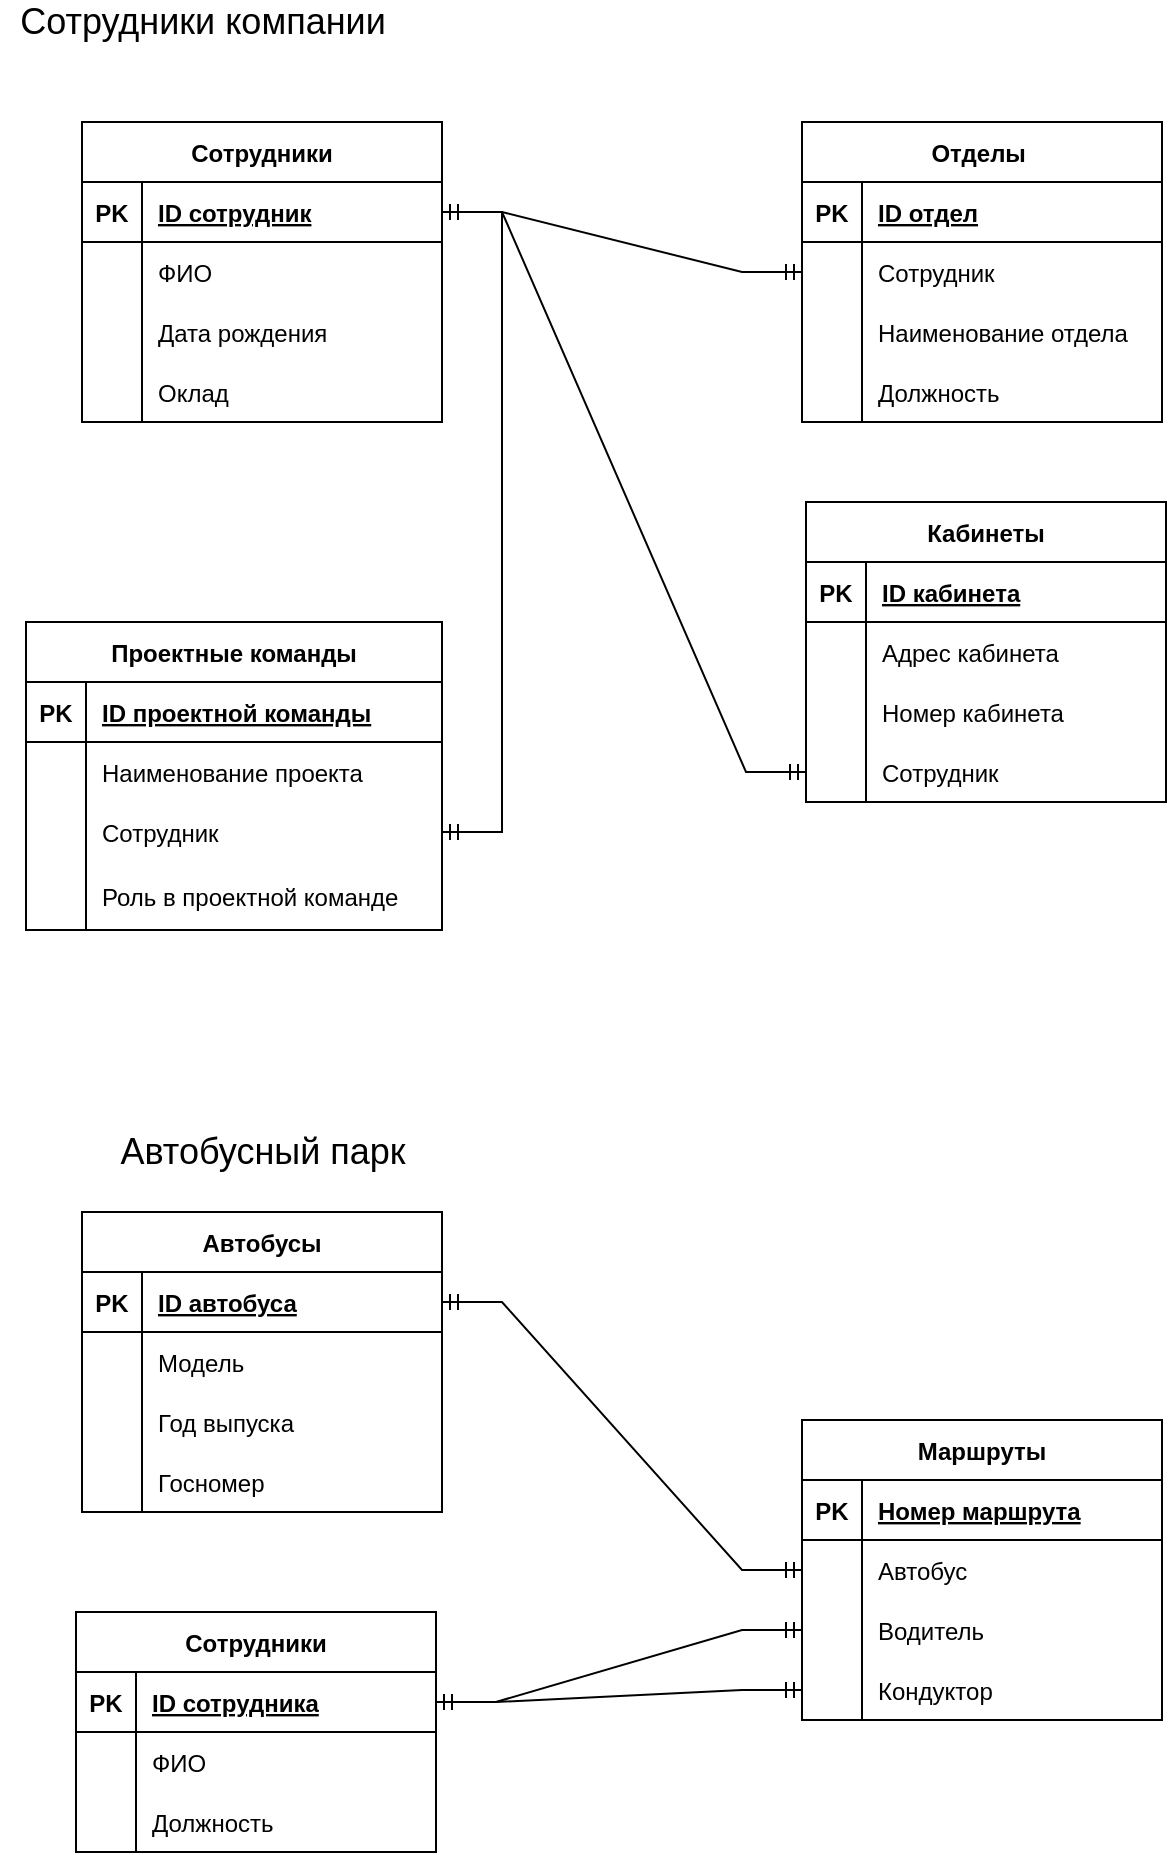 <mxfile version="17.4.0" type="github"><diagram id="qnZQpc9GnMpOk8uq-WOU" name="Page-2"><mxGraphModel dx="1422" dy="789" grid="0" gridSize="10" guides="1" tooltips="1" connect="1" arrows="1" fold="1" page="0" pageScale="1" pageWidth="827" pageHeight="1169" math="0" shadow="0"><root><mxCell id="0"/><mxCell id="1" parent="0"/><mxCell id="V-M8DeIxhiMRwdZNotR7-1" value="Сотрудники" style="shape=table;startSize=30;container=1;collapsible=1;childLayout=tableLayout;fixedRows=1;rowLines=0;fontStyle=1;align=center;resizeLast=1;swimlaneLine=1;shadow=0;" parent="1" vertex="1"><mxGeometry x="80" y="80" width="180" height="150" as="geometry"><mxRectangle x="110" y="150" width="100" height="30" as="alternateBounds"/></mxGeometry></mxCell><mxCell id="V-M8DeIxhiMRwdZNotR7-2" value="" style="shape=tableRow;horizontal=0;startSize=0;swimlaneHead=0;swimlaneBody=0;fillColor=none;collapsible=0;dropTarget=0;points=[[0,0.5],[1,0.5]];portConstraint=eastwest;top=0;left=0;right=0;bottom=1;" parent="V-M8DeIxhiMRwdZNotR7-1" vertex="1"><mxGeometry y="30" width="180" height="30" as="geometry"/></mxCell><mxCell id="V-M8DeIxhiMRwdZNotR7-3" value="PK" style="shape=partialRectangle;connectable=0;fillColor=none;top=0;left=0;bottom=0;right=0;fontStyle=1;overflow=hidden;" parent="V-M8DeIxhiMRwdZNotR7-2" vertex="1"><mxGeometry width="30" height="30" as="geometry"><mxRectangle width="30" height="30" as="alternateBounds"/></mxGeometry></mxCell><mxCell id="V-M8DeIxhiMRwdZNotR7-4" value="ID сотрудник" style="shape=partialRectangle;connectable=0;fillColor=none;top=0;left=0;bottom=0;right=0;align=left;spacingLeft=6;fontStyle=5;overflow=hidden;" parent="V-M8DeIxhiMRwdZNotR7-2" vertex="1"><mxGeometry x="30" width="150" height="30" as="geometry"><mxRectangle width="150" height="30" as="alternateBounds"/></mxGeometry></mxCell><mxCell id="V-M8DeIxhiMRwdZNotR7-5" value="" style="shape=tableRow;horizontal=0;startSize=0;swimlaneHead=0;swimlaneBody=0;fillColor=none;collapsible=0;dropTarget=0;points=[[0,0.5],[1,0.5]];portConstraint=eastwest;top=0;left=0;right=0;bottom=0;" parent="V-M8DeIxhiMRwdZNotR7-1" vertex="1"><mxGeometry y="60" width="180" height="30" as="geometry"/></mxCell><mxCell id="V-M8DeIxhiMRwdZNotR7-6" value="" style="shape=partialRectangle;connectable=0;fillColor=none;top=0;left=0;bottom=0;right=0;editable=1;overflow=hidden;" parent="V-M8DeIxhiMRwdZNotR7-5" vertex="1"><mxGeometry width="30" height="30" as="geometry"><mxRectangle width="30" height="30" as="alternateBounds"/></mxGeometry></mxCell><mxCell id="V-M8DeIxhiMRwdZNotR7-7" value="ФИО    " style="shape=partialRectangle;connectable=0;fillColor=none;top=0;left=0;bottom=0;right=0;align=left;spacingLeft=6;overflow=hidden;" parent="V-M8DeIxhiMRwdZNotR7-5" vertex="1"><mxGeometry x="30" width="150" height="30" as="geometry"><mxRectangle width="150" height="30" as="alternateBounds"/></mxGeometry></mxCell><mxCell id="V-M8DeIxhiMRwdZNotR7-8" value="" style="shape=tableRow;horizontal=0;startSize=0;swimlaneHead=0;swimlaneBody=0;fillColor=none;collapsible=0;dropTarget=0;points=[[0,0.5],[1,0.5]];portConstraint=eastwest;top=0;left=0;right=0;bottom=0;" parent="V-M8DeIxhiMRwdZNotR7-1" vertex="1"><mxGeometry y="90" width="180" height="30" as="geometry"/></mxCell><mxCell id="V-M8DeIxhiMRwdZNotR7-9" value="" style="shape=partialRectangle;connectable=0;fillColor=none;top=0;left=0;bottom=0;right=0;editable=1;overflow=hidden;" parent="V-M8DeIxhiMRwdZNotR7-8" vertex="1"><mxGeometry width="30" height="30" as="geometry"><mxRectangle width="30" height="30" as="alternateBounds"/></mxGeometry></mxCell><mxCell id="V-M8DeIxhiMRwdZNotR7-10" value="Дата рождения" style="shape=partialRectangle;connectable=0;fillColor=none;top=0;left=0;bottom=0;right=0;align=left;spacingLeft=6;overflow=hidden;" parent="V-M8DeIxhiMRwdZNotR7-8" vertex="1"><mxGeometry x="30" width="150" height="30" as="geometry"><mxRectangle width="150" height="30" as="alternateBounds"/></mxGeometry></mxCell><mxCell id="V-M8DeIxhiMRwdZNotR7-11" value="" style="shape=tableRow;horizontal=0;startSize=0;swimlaneHead=0;swimlaneBody=0;fillColor=none;collapsible=0;dropTarget=0;points=[[0,0.5],[1,0.5]];portConstraint=eastwest;top=0;left=0;right=0;bottom=0;" parent="V-M8DeIxhiMRwdZNotR7-1" vertex="1"><mxGeometry y="120" width="180" height="30" as="geometry"/></mxCell><mxCell id="V-M8DeIxhiMRwdZNotR7-12" value="" style="shape=partialRectangle;connectable=0;fillColor=none;top=0;left=0;bottom=0;right=0;editable=1;overflow=hidden;" parent="V-M8DeIxhiMRwdZNotR7-11" vertex="1"><mxGeometry width="30" height="30" as="geometry"><mxRectangle width="30" height="30" as="alternateBounds"/></mxGeometry></mxCell><mxCell id="V-M8DeIxhiMRwdZNotR7-13" value="" style="shape=partialRectangle;connectable=0;fillColor=none;top=0;left=0;bottom=0;right=0;align=left;spacingLeft=6;overflow=hidden;" parent="V-M8DeIxhiMRwdZNotR7-11" vertex="1"><mxGeometry x="30" width="150" height="30" as="geometry"><mxRectangle width="150" height="30" as="alternateBounds"/></mxGeometry></mxCell><mxCell id="V-M8DeIxhiMRwdZNotR7-29" value="&lt;font style=&quot;font-size: 18px&quot;&gt;Сотрудники компании&lt;/font&gt;" style="text;html=1;align=center;verticalAlign=middle;resizable=0;points=[];autosize=1;strokeColor=none;fillColor=none;" parent="1" vertex="1"><mxGeometry x="40" y="20" width="200" height="20" as="geometry"/></mxCell><mxCell id="V-M8DeIxhiMRwdZNotR7-30" value="" style="shape=tableRow;horizontal=0;startSize=0;swimlaneHead=0;swimlaneBody=0;fillColor=none;collapsible=0;dropTarget=0;points=[[0,0.5],[1,0.5]];portConstraint=eastwest;top=0;left=0;right=0;bottom=0;swimlaneLine=1;" parent="1" vertex="1"><mxGeometry x="40" y="270" width="180" height="30" as="geometry"/></mxCell><mxCell id="V-M8DeIxhiMRwdZNotR7-31" value="" style="shape=partialRectangle;connectable=0;fillColor=none;top=0;left=0;bottom=0;right=0;editable=1;overflow=hidden;" parent="V-M8DeIxhiMRwdZNotR7-30" vertex="1"><mxGeometry width="30" height="30" as="geometry"><mxRectangle width="30" height="30" as="alternateBounds"/></mxGeometry></mxCell><mxCell id="V-M8DeIxhiMRwdZNotR7-32" value="" style="shape=tableRow;horizontal=0;startSize=0;swimlaneHead=0;swimlaneBody=0;fillColor=none;collapsible=0;dropTarget=0;points=[[0,0.5],[1,0.5]];portConstraint=eastwest;top=0;left=0;right=0;bottom=0;" parent="1" vertex="1"><mxGeometry x="80" y="230" width="180" height="30" as="geometry"/></mxCell><mxCell id="V-M8DeIxhiMRwdZNotR7-33" value="" style="shape=partialRectangle;connectable=0;fillColor=none;top=0;left=0;bottom=0;right=0;editable=1;overflow=hidden;" parent="V-M8DeIxhiMRwdZNotR7-32" vertex="1"><mxGeometry width="30" height="30" as="geometry"><mxRectangle width="30" height="30" as="alternateBounds"/></mxGeometry></mxCell><mxCell id="V-M8DeIxhiMRwdZNotR7-35" value="" style="shape=tableRow;horizontal=0;startSize=0;swimlaneHead=0;swimlaneBody=0;fillColor=none;collapsible=0;dropTarget=0;points=[[0,0.5],[1,0.5]];portConstraint=eastwest;top=0;left=0;right=0;bottom=0;" parent="1" vertex="1"><mxGeometry x="80" y="260" width="180" height="30" as="geometry"/></mxCell><mxCell id="V-M8DeIxhiMRwdZNotR7-36" value="" style="shape=partialRectangle;connectable=0;fillColor=none;top=0;left=0;bottom=0;right=0;editable=1;overflow=hidden;" parent="V-M8DeIxhiMRwdZNotR7-35" vertex="1"><mxGeometry width="30" height="30" as="geometry"><mxRectangle width="30" height="30" as="alternateBounds"/></mxGeometry></mxCell><mxCell id="V-M8DeIxhiMRwdZNotR7-38" value="" style="shape=tableRow;horizontal=0;startSize=0;swimlaneHead=0;swimlaneBody=0;fillColor=none;collapsible=0;dropTarget=0;points=[[0,0.5],[1,0.5]];portConstraint=eastwest;top=0;left=0;right=0;bottom=0;" parent="1" vertex="1"><mxGeometry x="80" y="290" width="180" height="30" as="geometry"/></mxCell><mxCell id="V-M8DeIxhiMRwdZNotR7-39" value="" style="shape=partialRectangle;connectable=0;fillColor=none;top=0;left=0;bottom=0;right=0;editable=1;overflow=hidden;" parent="V-M8DeIxhiMRwdZNotR7-38" vertex="1"><mxGeometry width="30" height="30" as="geometry"><mxRectangle width="30" height="30" as="alternateBounds"/></mxGeometry></mxCell><mxCell id="V-M8DeIxhiMRwdZNotR7-41" value="Отделы " style="shape=table;startSize=30;container=1;collapsible=1;childLayout=tableLayout;fixedRows=1;rowLines=0;fontStyle=1;align=center;resizeLast=1;swimlaneLine=1;shadow=0;" parent="1" vertex="1"><mxGeometry x="440" y="80" width="180" height="150" as="geometry"><mxRectangle x="110" y="150" width="100" height="30" as="alternateBounds"/></mxGeometry></mxCell><mxCell id="V-M8DeIxhiMRwdZNotR7-42" value="" style="shape=tableRow;horizontal=0;startSize=0;swimlaneHead=0;swimlaneBody=0;fillColor=none;collapsible=0;dropTarget=0;points=[[0,0.5],[1,0.5]];portConstraint=eastwest;top=0;left=0;right=0;bottom=1;" parent="V-M8DeIxhiMRwdZNotR7-41" vertex="1"><mxGeometry y="30" width="180" height="30" as="geometry"/></mxCell><mxCell id="V-M8DeIxhiMRwdZNotR7-43" value="PK" style="shape=partialRectangle;connectable=0;fillColor=none;top=0;left=0;bottom=0;right=0;fontStyle=1;overflow=hidden;" parent="V-M8DeIxhiMRwdZNotR7-42" vertex="1"><mxGeometry width="30" height="30" as="geometry"><mxRectangle width="30" height="30" as="alternateBounds"/></mxGeometry></mxCell><mxCell id="V-M8DeIxhiMRwdZNotR7-44" value="ID отдел" style="shape=partialRectangle;connectable=0;fillColor=none;top=0;left=0;bottom=0;right=0;align=left;spacingLeft=6;fontStyle=5;overflow=hidden;" parent="V-M8DeIxhiMRwdZNotR7-42" vertex="1"><mxGeometry x="30" width="150" height="30" as="geometry"><mxRectangle width="150" height="30" as="alternateBounds"/></mxGeometry></mxCell><mxCell id="V-M8DeIxhiMRwdZNotR7-45" value="" style="shape=tableRow;horizontal=0;startSize=0;swimlaneHead=0;swimlaneBody=0;fillColor=none;collapsible=0;dropTarget=0;points=[[0,0.5],[1,0.5]];portConstraint=eastwest;top=0;left=0;right=0;bottom=0;" parent="V-M8DeIxhiMRwdZNotR7-41" vertex="1"><mxGeometry y="60" width="180" height="30" as="geometry"/></mxCell><mxCell id="V-M8DeIxhiMRwdZNotR7-46" value="" style="shape=partialRectangle;connectable=0;fillColor=none;top=0;left=0;bottom=0;right=0;editable=1;overflow=hidden;" parent="V-M8DeIxhiMRwdZNotR7-45" vertex="1"><mxGeometry width="30" height="30" as="geometry"><mxRectangle width="30" height="30" as="alternateBounds"/></mxGeometry></mxCell><mxCell id="V-M8DeIxhiMRwdZNotR7-47" value="Сотрудник" style="shape=partialRectangle;connectable=0;fillColor=none;top=0;left=0;bottom=0;right=0;align=left;spacingLeft=6;overflow=hidden;" parent="V-M8DeIxhiMRwdZNotR7-45" vertex="1"><mxGeometry x="30" width="150" height="30" as="geometry"><mxRectangle width="150" height="30" as="alternateBounds"/></mxGeometry></mxCell><mxCell id="V-M8DeIxhiMRwdZNotR7-48" value="" style="shape=tableRow;horizontal=0;startSize=0;swimlaneHead=0;swimlaneBody=0;fillColor=none;collapsible=0;dropTarget=0;points=[[0,0.5],[1,0.5]];portConstraint=eastwest;top=0;left=0;right=0;bottom=0;" parent="V-M8DeIxhiMRwdZNotR7-41" vertex="1"><mxGeometry y="90" width="180" height="30" as="geometry"/></mxCell><mxCell id="V-M8DeIxhiMRwdZNotR7-49" value="" style="shape=partialRectangle;connectable=0;fillColor=none;top=0;left=0;bottom=0;right=0;editable=1;overflow=hidden;" parent="V-M8DeIxhiMRwdZNotR7-48" vertex="1"><mxGeometry width="30" height="30" as="geometry"><mxRectangle width="30" height="30" as="alternateBounds"/></mxGeometry></mxCell><mxCell id="V-M8DeIxhiMRwdZNotR7-50" value="Наименование отдела" style="shape=partialRectangle;connectable=0;fillColor=none;top=0;left=0;bottom=0;right=0;align=left;spacingLeft=6;overflow=hidden;" parent="V-M8DeIxhiMRwdZNotR7-48" vertex="1"><mxGeometry x="30" width="150" height="30" as="geometry"><mxRectangle width="150" height="30" as="alternateBounds"/></mxGeometry></mxCell><mxCell id="V-M8DeIxhiMRwdZNotR7-51" value="" style="shape=tableRow;horizontal=0;startSize=0;swimlaneHead=0;swimlaneBody=0;fillColor=none;collapsible=0;dropTarget=0;points=[[0,0.5],[1,0.5]];portConstraint=eastwest;top=0;left=0;right=0;bottom=0;" parent="V-M8DeIxhiMRwdZNotR7-41" vertex="1"><mxGeometry y="120" width="180" height="30" as="geometry"/></mxCell><mxCell id="V-M8DeIxhiMRwdZNotR7-52" value="" style="shape=partialRectangle;connectable=0;fillColor=none;top=0;left=0;bottom=0;right=0;editable=1;overflow=hidden;" parent="V-M8DeIxhiMRwdZNotR7-51" vertex="1"><mxGeometry width="30" height="30" as="geometry"><mxRectangle width="30" height="30" as="alternateBounds"/></mxGeometry></mxCell><mxCell id="V-M8DeIxhiMRwdZNotR7-53" value="Должность" style="shape=partialRectangle;connectable=0;fillColor=none;top=0;left=0;bottom=0;right=0;align=left;spacingLeft=6;overflow=hidden;" parent="V-M8DeIxhiMRwdZNotR7-51" vertex="1"><mxGeometry x="30" width="150" height="30" as="geometry"><mxRectangle width="150" height="30" as="alternateBounds"/></mxGeometry></mxCell><mxCell id="V-M8DeIxhiMRwdZNotR7-64" value="" style="edgeStyle=entityRelationEdgeStyle;fontSize=12;html=1;endArrow=ERmandOne;startArrow=ERmandOne;rounded=0;entryX=0;entryY=0.5;entryDx=0;entryDy=0;exitX=1;exitY=0.5;exitDx=0;exitDy=0;" parent="1" source="V-M8DeIxhiMRwdZNotR7-2" target="V-M8DeIxhiMRwdZNotR7-45" edge="1"><mxGeometry width="100" height="100" relative="1" as="geometry"><mxPoint x="360" y="250" as="sourcePoint"/><mxPoint x="460" y="150" as="targetPoint"/></mxGeometry></mxCell><mxCell id="V-M8DeIxhiMRwdZNotR7-66" value="Кабинеты" style="shape=table;startSize=30;container=1;collapsible=1;childLayout=tableLayout;fixedRows=1;rowLines=0;fontStyle=1;align=center;resizeLast=1;swimlaneLine=1;shadow=0;" parent="1" vertex="1"><mxGeometry x="442" y="270" width="180" height="150" as="geometry"><mxRectangle x="110" y="150" width="100" height="30" as="alternateBounds"/></mxGeometry></mxCell><mxCell id="V-M8DeIxhiMRwdZNotR7-67" value="" style="shape=tableRow;horizontal=0;startSize=0;swimlaneHead=0;swimlaneBody=0;fillColor=none;collapsible=0;dropTarget=0;points=[[0,0.5],[1,0.5]];portConstraint=eastwest;top=0;left=0;right=0;bottom=1;" parent="V-M8DeIxhiMRwdZNotR7-66" vertex="1"><mxGeometry y="30" width="180" height="30" as="geometry"/></mxCell><mxCell id="V-M8DeIxhiMRwdZNotR7-68" value="PK" style="shape=partialRectangle;connectable=0;fillColor=none;top=0;left=0;bottom=0;right=0;fontStyle=1;overflow=hidden;" parent="V-M8DeIxhiMRwdZNotR7-67" vertex="1"><mxGeometry width="30" height="30" as="geometry"><mxRectangle width="30" height="30" as="alternateBounds"/></mxGeometry></mxCell><mxCell id="V-M8DeIxhiMRwdZNotR7-69" value="ID кабинета" style="shape=partialRectangle;connectable=0;fillColor=none;top=0;left=0;bottom=0;right=0;align=left;spacingLeft=6;fontStyle=5;overflow=hidden;" parent="V-M8DeIxhiMRwdZNotR7-67" vertex="1"><mxGeometry x="30" width="150" height="30" as="geometry"><mxRectangle width="150" height="30" as="alternateBounds"/></mxGeometry></mxCell><mxCell id="V-M8DeIxhiMRwdZNotR7-70" value="" style="shape=tableRow;horizontal=0;startSize=0;swimlaneHead=0;swimlaneBody=0;fillColor=none;collapsible=0;dropTarget=0;points=[[0,0.5],[1,0.5]];portConstraint=eastwest;top=0;left=0;right=0;bottom=0;" parent="V-M8DeIxhiMRwdZNotR7-66" vertex="1"><mxGeometry y="60" width="180" height="30" as="geometry"/></mxCell><mxCell id="V-M8DeIxhiMRwdZNotR7-71" value="" style="shape=partialRectangle;connectable=0;fillColor=none;top=0;left=0;bottom=0;right=0;editable=1;overflow=hidden;" parent="V-M8DeIxhiMRwdZNotR7-70" vertex="1"><mxGeometry width="30" height="30" as="geometry"><mxRectangle width="30" height="30" as="alternateBounds"/></mxGeometry></mxCell><mxCell id="V-M8DeIxhiMRwdZNotR7-72" value="Адрес кабинета" style="shape=partialRectangle;connectable=0;fillColor=none;top=0;left=0;bottom=0;right=0;align=left;spacingLeft=6;overflow=hidden;" parent="V-M8DeIxhiMRwdZNotR7-70" vertex="1"><mxGeometry x="30" width="150" height="30" as="geometry"><mxRectangle width="150" height="30" as="alternateBounds"/></mxGeometry></mxCell><mxCell id="V-M8DeIxhiMRwdZNotR7-73" value="" style="shape=tableRow;horizontal=0;startSize=0;swimlaneHead=0;swimlaneBody=0;fillColor=none;collapsible=0;dropTarget=0;points=[[0,0.5],[1,0.5]];portConstraint=eastwest;top=0;left=0;right=0;bottom=0;" parent="V-M8DeIxhiMRwdZNotR7-66" vertex="1"><mxGeometry y="90" width="180" height="30" as="geometry"/></mxCell><mxCell id="V-M8DeIxhiMRwdZNotR7-74" value="" style="shape=partialRectangle;connectable=0;fillColor=none;top=0;left=0;bottom=0;right=0;editable=1;overflow=hidden;" parent="V-M8DeIxhiMRwdZNotR7-73" vertex="1"><mxGeometry width="30" height="30" as="geometry"><mxRectangle width="30" height="30" as="alternateBounds"/></mxGeometry></mxCell><mxCell id="V-M8DeIxhiMRwdZNotR7-75" value="Номер кабинета" style="shape=partialRectangle;connectable=0;fillColor=none;top=0;left=0;bottom=0;right=0;align=left;spacingLeft=6;overflow=hidden;" parent="V-M8DeIxhiMRwdZNotR7-73" vertex="1"><mxGeometry x="30" width="150" height="30" as="geometry"><mxRectangle width="150" height="30" as="alternateBounds"/></mxGeometry></mxCell><mxCell id="V-M8DeIxhiMRwdZNotR7-76" value="" style="shape=tableRow;horizontal=0;startSize=0;swimlaneHead=0;swimlaneBody=0;fillColor=none;collapsible=0;dropTarget=0;points=[[0,0.5],[1,0.5]];portConstraint=eastwest;top=0;left=0;right=0;bottom=0;" parent="V-M8DeIxhiMRwdZNotR7-66" vertex="1"><mxGeometry y="120" width="180" height="30" as="geometry"/></mxCell><mxCell id="V-M8DeIxhiMRwdZNotR7-77" value="" style="shape=partialRectangle;connectable=0;fillColor=none;top=0;left=0;bottom=0;right=0;editable=1;overflow=hidden;" parent="V-M8DeIxhiMRwdZNotR7-76" vertex="1"><mxGeometry width="30" height="30" as="geometry"><mxRectangle width="30" height="30" as="alternateBounds"/></mxGeometry></mxCell><mxCell id="V-M8DeIxhiMRwdZNotR7-78" value="Сотрудник" style="shape=partialRectangle;connectable=0;fillColor=none;top=0;left=0;bottom=0;right=0;align=left;spacingLeft=6;overflow=hidden;" parent="V-M8DeIxhiMRwdZNotR7-76" vertex="1"><mxGeometry x="30" width="150" height="30" as="geometry"><mxRectangle width="150" height="30" as="alternateBounds"/></mxGeometry></mxCell><mxCell id="V-M8DeIxhiMRwdZNotR7-88" value="" style="shape=tableRow;horizontal=0;startSize=0;swimlaneHead=0;swimlaneBody=0;fillColor=none;collapsible=0;dropTarget=0;points=[[0,0.5],[1,0.5]];portConstraint=eastwest;top=0;left=0;right=0;bottom=0;" parent="1" vertex="1"><mxGeometry x="80" y="320" width="180" height="30" as="geometry"/></mxCell><mxCell id="V-M8DeIxhiMRwdZNotR7-89" value="" style="shape=partialRectangle;connectable=0;fillColor=none;top=0;left=0;bottom=0;right=0;editable=1;overflow=hidden;" parent="V-M8DeIxhiMRwdZNotR7-88" vertex="1"><mxGeometry width="30" height="30" as="geometry"><mxRectangle width="30" height="30" as="alternateBounds"/></mxGeometry></mxCell><mxCell id="V-M8DeIxhiMRwdZNotR7-92" value="Проектные команды" style="shape=table;startSize=30;container=1;collapsible=1;childLayout=tableLayout;fixedRows=1;rowLines=0;fontStyle=1;align=center;resizeLast=1;swimlaneLine=1;shadow=0;" parent="1" vertex="1"><mxGeometry x="52" y="330" width="208" height="154" as="geometry"><mxRectangle x="110" y="150" width="100" height="30" as="alternateBounds"/></mxGeometry></mxCell><mxCell id="V-M8DeIxhiMRwdZNotR7-93" value="" style="shape=tableRow;horizontal=0;startSize=0;swimlaneHead=0;swimlaneBody=0;fillColor=none;collapsible=0;dropTarget=0;points=[[0,0.5],[1,0.5]];portConstraint=eastwest;top=0;left=0;right=0;bottom=1;" parent="V-M8DeIxhiMRwdZNotR7-92" vertex="1"><mxGeometry y="30" width="208" height="30" as="geometry"/></mxCell><mxCell id="V-M8DeIxhiMRwdZNotR7-94" value="PK" style="shape=partialRectangle;connectable=0;fillColor=none;top=0;left=0;bottom=0;right=0;fontStyle=1;overflow=hidden;" parent="V-M8DeIxhiMRwdZNotR7-93" vertex="1"><mxGeometry width="30" height="30" as="geometry"><mxRectangle width="30" height="30" as="alternateBounds"/></mxGeometry></mxCell><mxCell id="V-M8DeIxhiMRwdZNotR7-95" value="ID проектной команды" style="shape=partialRectangle;connectable=0;fillColor=none;top=0;left=0;bottom=0;right=0;align=left;spacingLeft=6;fontStyle=5;overflow=hidden;" parent="V-M8DeIxhiMRwdZNotR7-93" vertex="1"><mxGeometry x="30" width="178" height="30" as="geometry"><mxRectangle width="178" height="30" as="alternateBounds"/></mxGeometry></mxCell><mxCell id="V-M8DeIxhiMRwdZNotR7-99" value="" style="shape=tableRow;horizontal=0;startSize=0;swimlaneHead=0;swimlaneBody=0;fillColor=none;collapsible=0;dropTarget=0;points=[[0,0.5],[1,0.5]];portConstraint=eastwest;top=0;left=0;right=0;bottom=0;" parent="V-M8DeIxhiMRwdZNotR7-92" vertex="1"><mxGeometry y="60" width="208" height="30" as="geometry"/></mxCell><mxCell id="V-M8DeIxhiMRwdZNotR7-100" value="" style="shape=partialRectangle;connectable=0;fillColor=none;top=0;left=0;bottom=0;right=0;editable=1;overflow=hidden;" parent="V-M8DeIxhiMRwdZNotR7-99" vertex="1"><mxGeometry width="30" height="30" as="geometry"><mxRectangle width="30" height="30" as="alternateBounds"/></mxGeometry></mxCell><mxCell id="V-M8DeIxhiMRwdZNotR7-101" value="Наименование проекта" style="shape=partialRectangle;connectable=0;fillColor=none;top=0;left=0;bottom=0;right=0;align=left;spacingLeft=6;overflow=hidden;" parent="V-M8DeIxhiMRwdZNotR7-99" vertex="1"><mxGeometry x="30" width="178" height="30" as="geometry"><mxRectangle width="178" height="30" as="alternateBounds"/></mxGeometry></mxCell><mxCell id="V-M8DeIxhiMRwdZNotR7-96" value="" style="shape=tableRow;horizontal=0;startSize=0;swimlaneHead=0;swimlaneBody=0;fillColor=none;collapsible=0;dropTarget=0;points=[[0,0.5],[1,0.5]];portConstraint=eastwest;top=0;left=0;right=0;bottom=0;" parent="V-M8DeIxhiMRwdZNotR7-92" vertex="1"><mxGeometry y="90" width="208" height="30" as="geometry"/></mxCell><mxCell id="V-M8DeIxhiMRwdZNotR7-97" value="" style="shape=partialRectangle;connectable=0;fillColor=none;top=0;left=0;bottom=0;right=0;editable=1;overflow=hidden;" parent="V-M8DeIxhiMRwdZNotR7-96" vertex="1"><mxGeometry width="30" height="30" as="geometry"><mxRectangle width="30" height="30" as="alternateBounds"/></mxGeometry></mxCell><mxCell id="V-M8DeIxhiMRwdZNotR7-98" value="Сотрудник" style="shape=partialRectangle;connectable=0;fillColor=none;top=0;left=0;bottom=0;right=0;align=left;spacingLeft=6;overflow=hidden;" parent="V-M8DeIxhiMRwdZNotR7-96" vertex="1"><mxGeometry x="30" width="178" height="30" as="geometry"><mxRectangle width="178" height="30" as="alternateBounds"/></mxGeometry></mxCell><mxCell id="V-M8DeIxhiMRwdZNotR7-102" value="" style="shape=tableRow;horizontal=0;startSize=0;swimlaneHead=0;swimlaneBody=0;fillColor=none;collapsible=0;dropTarget=0;points=[[0,0.5],[1,0.5]];portConstraint=eastwest;top=0;left=0;right=0;bottom=0;" parent="V-M8DeIxhiMRwdZNotR7-92" vertex="1"><mxGeometry y="120" width="208" height="34" as="geometry"/></mxCell><mxCell id="V-M8DeIxhiMRwdZNotR7-103" value="" style="shape=partialRectangle;connectable=0;fillColor=none;top=0;left=0;bottom=0;right=0;editable=1;overflow=hidden;" parent="V-M8DeIxhiMRwdZNotR7-102" vertex="1"><mxGeometry width="30" height="34" as="geometry"><mxRectangle width="30" height="34" as="alternateBounds"/></mxGeometry></mxCell><mxCell id="V-M8DeIxhiMRwdZNotR7-104" value="Роль в проектной команде" style="shape=partialRectangle;connectable=0;fillColor=none;top=0;left=0;bottom=0;right=0;align=left;spacingLeft=6;overflow=hidden;" parent="V-M8DeIxhiMRwdZNotR7-102" vertex="1"><mxGeometry x="30" width="178" height="34" as="geometry"><mxRectangle width="178" height="34" as="alternateBounds"/></mxGeometry></mxCell><mxCell id="V-M8DeIxhiMRwdZNotR7-114" value="" style="shape=tableRow;horizontal=0;startSize=0;swimlaneHead=0;swimlaneBody=0;fillColor=none;collapsible=0;dropTarget=0;points=[[0,0.5],[1,0.5]];portConstraint=eastwest;top=0;left=0;right=0;bottom=0;" parent="1" vertex="1"><mxGeometry x="80" y="555" width="180" height="30" as="geometry"/></mxCell><mxCell id="V-M8DeIxhiMRwdZNotR7-115" value="" style="shape=partialRectangle;connectable=0;fillColor=none;top=0;left=0;bottom=0;right=0;editable=1;overflow=hidden;" parent="V-M8DeIxhiMRwdZNotR7-114" vertex="1"><mxGeometry width="30" height="30" as="geometry"><mxRectangle width="30" height="30" as="alternateBounds"/></mxGeometry></mxCell><mxCell id="V-M8DeIxhiMRwdZNotR7-116" value="" style="shape=tableRow;horizontal=0;startSize=0;swimlaneHead=0;swimlaneBody=0;fillColor=none;collapsible=0;dropTarget=0;points=[[0,0.5],[1,0.5]];portConstraint=eastwest;top=0;left=0;right=0;bottom=0;" parent="1" vertex="1"><mxGeometry x="80" y="350" width="180" height="30" as="geometry"/></mxCell><mxCell id="V-M8DeIxhiMRwdZNotR7-117" value="" style="shape=partialRectangle;connectable=0;fillColor=none;top=0;left=0;bottom=0;right=0;editable=1;overflow=hidden;" parent="V-M8DeIxhiMRwdZNotR7-116" vertex="1"><mxGeometry width="30" height="30" as="geometry"><mxRectangle width="30" height="30" as="alternateBounds"/></mxGeometry></mxCell><mxCell id="V-M8DeIxhiMRwdZNotR7-119" value="" style="edgeStyle=entityRelationEdgeStyle;fontSize=12;html=1;endArrow=ERmandOne;startArrow=ERmandOne;rounded=0;exitX=1;exitY=0.5;exitDx=0;exitDy=0;entryX=1;entryY=0.5;entryDx=0;entryDy=0;" parent="1" source="V-M8DeIxhiMRwdZNotR7-2" target="V-M8DeIxhiMRwdZNotR7-96" edge="1"><mxGeometry width="100" height="100" relative="1" as="geometry"><mxPoint x="440" y="350" as="sourcePoint"/><mxPoint x="370" y="530" as="targetPoint"/></mxGeometry></mxCell><mxCell id="V-M8DeIxhiMRwdZNotR7-120" value="&lt;span style=&quot;font-size: 18px&quot;&gt;Автобусный парк&lt;/span&gt;" style="text;html=1;align=center;verticalAlign=middle;resizable=0;points=[];autosize=1;strokeColor=none;fillColor=none;" parent="1" vertex="1"><mxGeometry x="90" y="585" width="160" height="20" as="geometry"/></mxCell><mxCell id="V-M8DeIxhiMRwdZNotR7-121" value="Автобусы" style="shape=table;startSize=30;container=1;collapsible=1;childLayout=tableLayout;fixedRows=1;rowLines=0;fontStyle=1;align=center;resizeLast=1;swimlaneLine=1;shadow=0;" parent="1" vertex="1"><mxGeometry x="80" y="625" width="180" height="150" as="geometry"><mxRectangle x="110" y="150" width="100" height="30" as="alternateBounds"/></mxGeometry></mxCell><mxCell id="V-M8DeIxhiMRwdZNotR7-122" value="" style="shape=tableRow;horizontal=0;startSize=0;swimlaneHead=0;swimlaneBody=0;fillColor=none;collapsible=0;dropTarget=0;points=[[0,0.5],[1,0.5]];portConstraint=eastwest;top=0;left=0;right=0;bottom=1;" parent="V-M8DeIxhiMRwdZNotR7-121" vertex="1"><mxGeometry y="30" width="180" height="30" as="geometry"/></mxCell><mxCell id="V-M8DeIxhiMRwdZNotR7-123" value="PK" style="shape=partialRectangle;connectable=0;fillColor=none;top=0;left=0;bottom=0;right=0;fontStyle=1;overflow=hidden;" parent="V-M8DeIxhiMRwdZNotR7-122" vertex="1"><mxGeometry width="30" height="30" as="geometry"><mxRectangle width="30" height="30" as="alternateBounds"/></mxGeometry></mxCell><mxCell id="V-M8DeIxhiMRwdZNotR7-124" value="ID автобуса" style="shape=partialRectangle;connectable=0;fillColor=none;top=0;left=0;bottom=0;right=0;align=left;spacingLeft=6;fontStyle=5;overflow=hidden;" parent="V-M8DeIxhiMRwdZNotR7-122" vertex="1"><mxGeometry x="30" width="150" height="30" as="geometry"><mxRectangle width="150" height="30" as="alternateBounds"/></mxGeometry></mxCell><mxCell id="V-M8DeIxhiMRwdZNotR7-125" value="" style="shape=tableRow;horizontal=0;startSize=0;swimlaneHead=0;swimlaneBody=0;fillColor=none;collapsible=0;dropTarget=0;points=[[0,0.5],[1,0.5]];portConstraint=eastwest;top=0;left=0;right=0;bottom=0;" parent="V-M8DeIxhiMRwdZNotR7-121" vertex="1"><mxGeometry y="60" width="180" height="30" as="geometry"/></mxCell><mxCell id="V-M8DeIxhiMRwdZNotR7-126" value="" style="shape=partialRectangle;connectable=0;fillColor=none;top=0;left=0;bottom=0;right=0;editable=1;overflow=hidden;" parent="V-M8DeIxhiMRwdZNotR7-125" vertex="1"><mxGeometry width="30" height="30" as="geometry"><mxRectangle width="30" height="30" as="alternateBounds"/></mxGeometry></mxCell><mxCell id="V-M8DeIxhiMRwdZNotR7-127" value="Модель    " style="shape=partialRectangle;connectable=0;fillColor=none;top=0;left=0;bottom=0;right=0;align=left;spacingLeft=6;overflow=hidden;" parent="V-M8DeIxhiMRwdZNotR7-125" vertex="1"><mxGeometry x="30" width="150" height="30" as="geometry"><mxRectangle width="150" height="30" as="alternateBounds"/></mxGeometry></mxCell><mxCell id="V-M8DeIxhiMRwdZNotR7-128" value="" style="shape=tableRow;horizontal=0;startSize=0;swimlaneHead=0;swimlaneBody=0;fillColor=none;collapsible=0;dropTarget=0;points=[[0,0.5],[1,0.5]];portConstraint=eastwest;top=0;left=0;right=0;bottom=0;" parent="V-M8DeIxhiMRwdZNotR7-121" vertex="1"><mxGeometry y="90" width="180" height="30" as="geometry"/></mxCell><mxCell id="V-M8DeIxhiMRwdZNotR7-129" value="" style="shape=partialRectangle;connectable=0;fillColor=none;top=0;left=0;bottom=0;right=0;editable=1;overflow=hidden;" parent="V-M8DeIxhiMRwdZNotR7-128" vertex="1"><mxGeometry width="30" height="30" as="geometry"><mxRectangle width="30" height="30" as="alternateBounds"/></mxGeometry></mxCell><mxCell id="V-M8DeIxhiMRwdZNotR7-130" value="Год выпуска" style="shape=partialRectangle;connectable=0;fillColor=none;top=0;left=0;bottom=0;right=0;align=left;spacingLeft=6;overflow=hidden;" parent="V-M8DeIxhiMRwdZNotR7-128" vertex="1"><mxGeometry x="30" width="150" height="30" as="geometry"><mxRectangle width="150" height="30" as="alternateBounds"/></mxGeometry></mxCell><mxCell id="V-M8DeIxhiMRwdZNotR7-131" value="" style="shape=tableRow;horizontal=0;startSize=0;swimlaneHead=0;swimlaneBody=0;fillColor=none;collapsible=0;dropTarget=0;points=[[0,0.5],[1,0.5]];portConstraint=eastwest;top=0;left=0;right=0;bottom=0;" parent="V-M8DeIxhiMRwdZNotR7-121" vertex="1"><mxGeometry y="120" width="180" height="30" as="geometry"/></mxCell><mxCell id="V-M8DeIxhiMRwdZNotR7-132" value="" style="shape=partialRectangle;connectable=0;fillColor=none;top=0;left=0;bottom=0;right=0;editable=1;overflow=hidden;" parent="V-M8DeIxhiMRwdZNotR7-131" vertex="1"><mxGeometry width="30" height="30" as="geometry"><mxRectangle width="30" height="30" as="alternateBounds"/></mxGeometry></mxCell><mxCell id="V-M8DeIxhiMRwdZNotR7-133" value="Госномер" style="shape=partialRectangle;connectable=0;fillColor=none;top=0;left=0;bottom=0;right=0;align=left;spacingLeft=6;overflow=hidden;" parent="V-M8DeIxhiMRwdZNotR7-131" vertex="1"><mxGeometry x="30" width="150" height="30" as="geometry"><mxRectangle width="150" height="30" as="alternateBounds"/></mxGeometry></mxCell><mxCell id="V-M8DeIxhiMRwdZNotR7-143" value="" style="shape=tableRow;horizontal=0;startSize=0;swimlaneHead=0;swimlaneBody=0;fillColor=none;collapsible=0;dropTarget=0;points=[[0,0.5],[1,0.5]];portConstraint=eastwest;top=0;left=0;right=0;bottom=0;" parent="1" vertex="1"><mxGeometry x="80" y="775" width="180" height="30" as="geometry"/></mxCell><mxCell id="V-M8DeIxhiMRwdZNotR7-144" value="" style="shape=partialRectangle;connectable=0;fillColor=none;top=0;left=0;bottom=0;right=0;editable=1;overflow=hidden;" parent="V-M8DeIxhiMRwdZNotR7-143" vertex="1"><mxGeometry width="30" height="30" as="geometry"><mxRectangle width="30" height="30" as="alternateBounds"/></mxGeometry></mxCell><mxCell id="V-M8DeIxhiMRwdZNotR7-145" value="Сотрудники" style="shape=table;startSize=30;container=1;collapsible=1;childLayout=tableLayout;fixedRows=1;rowLines=0;fontStyle=1;align=center;resizeLast=1;swimlaneLine=1;shadow=0;" parent="1" vertex="1"><mxGeometry x="77" y="825" width="180" height="120" as="geometry"><mxRectangle x="110" y="150" width="100" height="30" as="alternateBounds"/></mxGeometry></mxCell><mxCell id="V-M8DeIxhiMRwdZNotR7-146" value="" style="shape=tableRow;horizontal=0;startSize=0;swimlaneHead=0;swimlaneBody=0;fillColor=none;collapsible=0;dropTarget=0;points=[[0,0.5],[1,0.5]];portConstraint=eastwest;top=0;left=0;right=0;bottom=1;" parent="V-M8DeIxhiMRwdZNotR7-145" vertex="1"><mxGeometry y="30" width="180" height="30" as="geometry"/></mxCell><mxCell id="V-M8DeIxhiMRwdZNotR7-147" value="PK" style="shape=partialRectangle;connectable=0;fillColor=none;top=0;left=0;bottom=0;right=0;fontStyle=1;overflow=hidden;" parent="V-M8DeIxhiMRwdZNotR7-146" vertex="1"><mxGeometry width="30" height="30" as="geometry"><mxRectangle width="30" height="30" as="alternateBounds"/></mxGeometry></mxCell><mxCell id="V-M8DeIxhiMRwdZNotR7-148" value="ID сотрудника" style="shape=partialRectangle;connectable=0;fillColor=none;top=0;left=0;bottom=0;right=0;align=left;spacingLeft=6;fontStyle=5;overflow=hidden;" parent="V-M8DeIxhiMRwdZNotR7-146" vertex="1"><mxGeometry x="30" width="150" height="30" as="geometry"><mxRectangle width="150" height="30" as="alternateBounds"/></mxGeometry></mxCell><mxCell id="V-M8DeIxhiMRwdZNotR7-149" value="" style="shape=tableRow;horizontal=0;startSize=0;swimlaneHead=0;swimlaneBody=0;fillColor=none;collapsible=0;dropTarget=0;points=[[0,0.5],[1,0.5]];portConstraint=eastwest;top=0;left=0;right=0;bottom=0;" parent="V-M8DeIxhiMRwdZNotR7-145" vertex="1"><mxGeometry y="60" width="180" height="30" as="geometry"/></mxCell><mxCell id="V-M8DeIxhiMRwdZNotR7-150" value="" style="shape=partialRectangle;connectable=0;fillColor=none;top=0;left=0;bottom=0;right=0;editable=1;overflow=hidden;" parent="V-M8DeIxhiMRwdZNotR7-149" vertex="1"><mxGeometry width="30" height="30" as="geometry"><mxRectangle width="30" height="30" as="alternateBounds"/></mxGeometry></mxCell><mxCell id="V-M8DeIxhiMRwdZNotR7-151" value="ФИО" style="shape=partialRectangle;connectable=0;fillColor=none;top=0;left=0;bottom=0;right=0;align=left;spacingLeft=6;overflow=hidden;" parent="V-M8DeIxhiMRwdZNotR7-149" vertex="1"><mxGeometry x="30" width="150" height="30" as="geometry"><mxRectangle width="150" height="30" as="alternateBounds"/></mxGeometry></mxCell><mxCell id="V-M8DeIxhiMRwdZNotR7-152" value="" style="shape=tableRow;horizontal=0;startSize=0;swimlaneHead=0;swimlaneBody=0;fillColor=none;collapsible=0;dropTarget=0;points=[[0,0.5],[1,0.5]];portConstraint=eastwest;top=0;left=0;right=0;bottom=0;" parent="V-M8DeIxhiMRwdZNotR7-145" vertex="1"><mxGeometry y="90" width="180" height="30" as="geometry"/></mxCell><mxCell id="V-M8DeIxhiMRwdZNotR7-153" value="" style="shape=partialRectangle;connectable=0;fillColor=none;top=0;left=0;bottom=0;right=0;editable=1;overflow=hidden;" parent="V-M8DeIxhiMRwdZNotR7-152" vertex="1"><mxGeometry width="30" height="30" as="geometry"><mxRectangle width="30" height="30" as="alternateBounds"/></mxGeometry></mxCell><mxCell id="V-M8DeIxhiMRwdZNotR7-154" value="Должность" style="shape=partialRectangle;connectable=0;fillColor=none;top=0;left=0;bottom=0;right=0;align=left;spacingLeft=6;overflow=hidden;" parent="V-M8DeIxhiMRwdZNotR7-152" vertex="1"><mxGeometry x="30" width="150" height="30" as="geometry"><mxRectangle width="150" height="30" as="alternateBounds"/></mxGeometry></mxCell><mxCell id="V-M8DeIxhiMRwdZNotR7-155" value="Маршруты" style="shape=table;startSize=30;container=1;collapsible=1;childLayout=tableLayout;fixedRows=1;rowLines=0;fontStyle=1;align=center;resizeLast=1;swimlaneLine=1;shadow=0;" parent="1" vertex="1"><mxGeometry x="440" y="729" width="180" height="150" as="geometry"><mxRectangle x="110" y="150" width="100" height="30" as="alternateBounds"/></mxGeometry></mxCell><mxCell id="V-M8DeIxhiMRwdZNotR7-156" value="" style="shape=tableRow;horizontal=0;startSize=0;swimlaneHead=0;swimlaneBody=0;fillColor=none;collapsible=0;dropTarget=0;points=[[0,0.5],[1,0.5]];portConstraint=eastwest;top=0;left=0;right=0;bottom=1;" parent="V-M8DeIxhiMRwdZNotR7-155" vertex="1"><mxGeometry y="30" width="180" height="30" as="geometry"/></mxCell><mxCell id="V-M8DeIxhiMRwdZNotR7-157" value="PK" style="shape=partialRectangle;connectable=0;fillColor=none;top=0;left=0;bottom=0;right=0;fontStyle=1;overflow=hidden;" parent="V-M8DeIxhiMRwdZNotR7-156" vertex="1"><mxGeometry width="30" height="30" as="geometry"><mxRectangle width="30" height="30" as="alternateBounds"/></mxGeometry></mxCell><mxCell id="V-M8DeIxhiMRwdZNotR7-158" value="Номер маршрута" style="shape=partialRectangle;connectable=0;fillColor=none;top=0;left=0;bottom=0;right=0;align=left;spacingLeft=6;fontStyle=5;overflow=hidden;" parent="V-M8DeIxhiMRwdZNotR7-156" vertex="1"><mxGeometry x="30" width="150" height="30" as="geometry"><mxRectangle width="150" height="30" as="alternateBounds"/></mxGeometry></mxCell><mxCell id="V-M8DeIxhiMRwdZNotR7-159" value="" style="shape=tableRow;horizontal=0;startSize=0;swimlaneHead=0;swimlaneBody=0;fillColor=none;collapsible=0;dropTarget=0;points=[[0,0.5],[1,0.5]];portConstraint=eastwest;top=0;left=0;right=0;bottom=0;" parent="V-M8DeIxhiMRwdZNotR7-155" vertex="1"><mxGeometry y="60" width="180" height="30" as="geometry"/></mxCell><mxCell id="V-M8DeIxhiMRwdZNotR7-160" value="" style="shape=partialRectangle;connectable=0;fillColor=none;top=0;left=0;bottom=0;right=0;editable=1;overflow=hidden;" parent="V-M8DeIxhiMRwdZNotR7-159" vertex="1"><mxGeometry width="30" height="30" as="geometry"><mxRectangle width="30" height="30" as="alternateBounds"/></mxGeometry></mxCell><mxCell id="V-M8DeIxhiMRwdZNotR7-161" value="Автобус    " style="shape=partialRectangle;connectable=0;fillColor=none;top=0;left=0;bottom=0;right=0;align=left;spacingLeft=6;overflow=hidden;" parent="V-M8DeIxhiMRwdZNotR7-159" vertex="1"><mxGeometry x="30" width="150" height="30" as="geometry"><mxRectangle width="150" height="30" as="alternateBounds"/></mxGeometry></mxCell><mxCell id="V-M8DeIxhiMRwdZNotR7-162" value="" style="shape=tableRow;horizontal=0;startSize=0;swimlaneHead=0;swimlaneBody=0;fillColor=none;collapsible=0;dropTarget=0;points=[[0,0.5],[1,0.5]];portConstraint=eastwest;top=0;left=0;right=0;bottom=0;" parent="V-M8DeIxhiMRwdZNotR7-155" vertex="1"><mxGeometry y="90" width="180" height="30" as="geometry"/></mxCell><mxCell id="V-M8DeIxhiMRwdZNotR7-163" value="" style="shape=partialRectangle;connectable=0;fillColor=none;top=0;left=0;bottom=0;right=0;editable=1;overflow=hidden;" parent="V-M8DeIxhiMRwdZNotR7-162" vertex="1"><mxGeometry width="30" height="30" as="geometry"><mxRectangle width="30" height="30" as="alternateBounds"/></mxGeometry></mxCell><mxCell id="V-M8DeIxhiMRwdZNotR7-164" value="Водитель    " style="shape=partialRectangle;connectable=0;fillColor=none;top=0;left=0;bottom=0;right=0;align=left;spacingLeft=6;overflow=hidden;" parent="V-M8DeIxhiMRwdZNotR7-162" vertex="1"><mxGeometry x="30" width="150" height="30" as="geometry"><mxRectangle width="150" height="30" as="alternateBounds"/></mxGeometry></mxCell><mxCell id="V-M8DeIxhiMRwdZNotR7-165" style="shape=tableRow;horizontal=0;startSize=0;swimlaneHead=0;swimlaneBody=0;fillColor=none;collapsible=0;dropTarget=0;points=[[0,0.5],[1,0.5]];portConstraint=eastwest;top=0;left=0;right=0;bottom=0;" parent="V-M8DeIxhiMRwdZNotR7-155" vertex="1"><mxGeometry y="120" width="180" height="30" as="geometry"/></mxCell><mxCell id="V-M8DeIxhiMRwdZNotR7-166" style="shape=partialRectangle;connectable=0;fillColor=none;top=0;left=0;bottom=0;right=0;editable=1;overflow=hidden;" parent="V-M8DeIxhiMRwdZNotR7-165" vertex="1"><mxGeometry width="30" height="30" as="geometry"><mxRectangle width="30" height="30" as="alternateBounds"/></mxGeometry></mxCell><mxCell id="V-M8DeIxhiMRwdZNotR7-167" value="Кондуктор" style="shape=partialRectangle;connectable=0;fillColor=none;top=0;left=0;bottom=0;right=0;align=left;spacingLeft=6;overflow=hidden;" parent="V-M8DeIxhiMRwdZNotR7-165" vertex="1"><mxGeometry x="30" width="150" height="30" as="geometry"><mxRectangle width="150" height="30" as="alternateBounds"/></mxGeometry></mxCell><mxCell id="V-M8DeIxhiMRwdZNotR7-40" value="Оклад" style="shape=partialRectangle;connectable=0;fillColor=none;top=0;left=0;bottom=0;right=0;align=left;spacingLeft=6;overflow=hidden;" parent="1" vertex="1"><mxGeometry x="110" y="200" width="150" height="30" as="geometry"><mxRectangle width="150" height="30" as="alternateBounds"/></mxGeometry></mxCell><mxCell id="V-M8DeIxhiMRwdZNotR7-173" value="" style="edgeStyle=entityRelationEdgeStyle;fontSize=12;html=1;endArrow=ERmandOne;startArrow=ERmandOne;rounded=0;entryX=0;entryY=0.5;entryDx=0;entryDy=0;exitX=1;exitY=0.5;exitDx=0;exitDy=0;" parent="1" source="V-M8DeIxhiMRwdZNotR7-2" target="V-M8DeIxhiMRwdZNotR7-76" edge="1"><mxGeometry width="100" height="100" relative="1" as="geometry"><mxPoint x="270" y="135" as="sourcePoint"/><mxPoint x="450" y="165" as="targetPoint"/></mxGeometry></mxCell><mxCell id="mAyPK8Y4Bv8TrwCBH5yT-1" value="" style="edgeStyle=entityRelationEdgeStyle;fontSize=12;html=1;endArrow=ERmandOne;startArrow=ERmandOne;rounded=0;entryX=0;entryY=0.5;entryDx=0;entryDy=0;exitX=1;exitY=0.5;exitDx=0;exitDy=0;" parent="1" source="V-M8DeIxhiMRwdZNotR7-122" target="V-M8DeIxhiMRwdZNotR7-159" edge="1"><mxGeometry width="100" height="100" relative="1" as="geometry"><mxPoint x="270" as="sourcePoint"/><mxPoint x="450" y="370" as="targetPoint"/></mxGeometry></mxCell><mxCell id="mAyPK8Y4Bv8TrwCBH5yT-3" value="" style="edgeStyle=entityRelationEdgeStyle;fontSize=12;html=1;endArrow=ERmandOne;startArrow=ERmandOne;rounded=0;entryX=1;entryY=0.5;entryDx=0;entryDy=0;exitX=0;exitY=0.5;exitDx=0;exitDy=0;" parent="1" source="V-M8DeIxhiMRwdZNotR7-162" target="V-M8DeIxhiMRwdZNotR7-146" edge="1"><mxGeometry width="100" height="100" relative="1" as="geometry"><mxPoint x="362" y="953" as="sourcePoint"/><mxPoint x="462" y="853" as="targetPoint"/></mxGeometry></mxCell><mxCell id="mAyPK8Y4Bv8TrwCBH5yT-5" value="" style="edgeStyle=entityRelationEdgeStyle;fontSize=12;html=1;endArrow=ERmandOne;startArrow=ERmandOne;rounded=0;entryX=0;entryY=0.5;entryDx=0;entryDy=0;exitX=1;exitY=0.5;exitDx=0;exitDy=0;" parent="1" source="V-M8DeIxhiMRwdZNotR7-146" target="V-M8DeIxhiMRwdZNotR7-165" edge="1"><mxGeometry width="100" height="100" relative="1" as="geometry"><mxPoint x="270" y="680" as="sourcePoint"/><mxPoint x="448" y="905" as="targetPoint"/></mxGeometry></mxCell></root></mxGraphModel></diagram></mxfile>